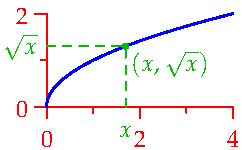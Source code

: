 settings.tex="pdflatex";

texpreamble("\usepackage{amsmath}
\usepackage{amsthm,amssymb}
\usepackage{mathpazo}
\usepackage[svgnames]{xcolor}
");
import graph;

size(120,0);

xaxis(0,4,red,RightTicks(new real[]{0,2,4},new real[]{1,3}));
yaxis(0,2,red,LeftTicks(new real[]{0,2},new real[]{1}));

real f(real x){return sqrt(x);}

draw(graph(f,0,4,operator..),blue+linewidth(1));

real x=1.7;

labelx("$x$",x,S,heavygreen);
labely("$\sqrt x$",sqrt(x),W,heavygreen);

draw((x,0)--(x,f(x))--(0,f(x)),heavygreen+dashed);

dot("$(x,\sqrt x)$",(x,f(x)),SE,heavygreen);

